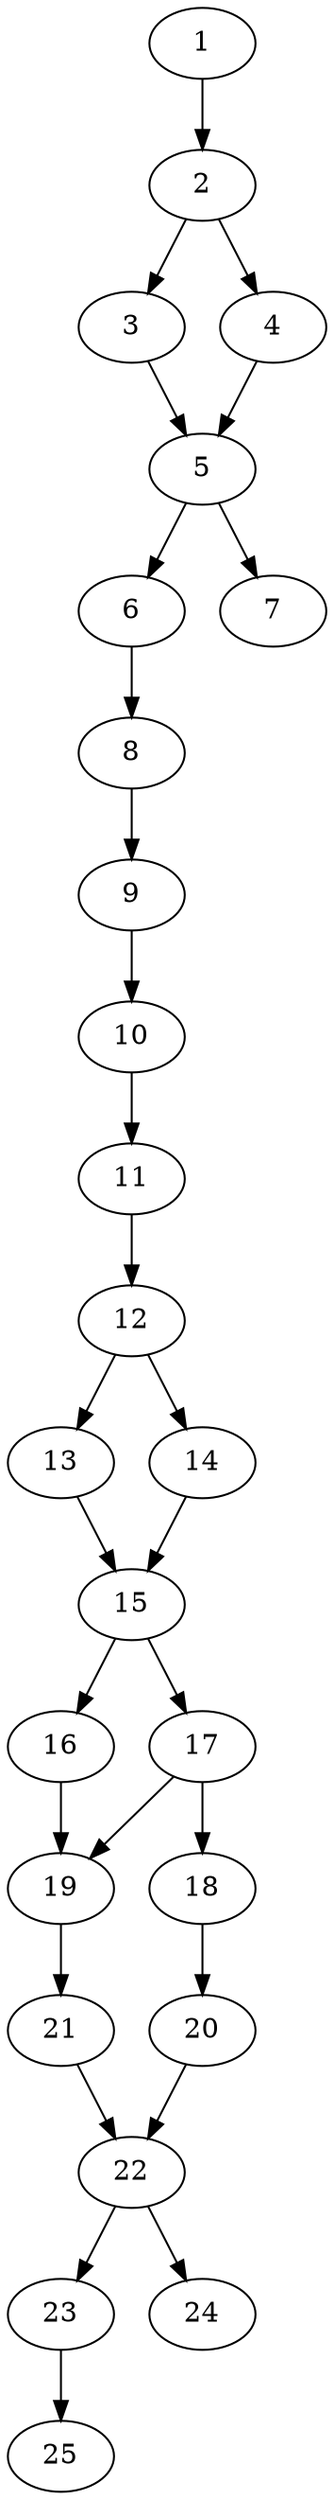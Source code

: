// DAG automatically generated by daggen at Thu Oct  3 14:00:40 2019
// ./daggen --dot -n 25 --ccr 0.4 --fat 0.3 --regular 0.9 --density 0.6 --mindata 5242880 --maxdata 52428800 
digraph G {
  1 [size="46888960", alpha="0.09", expect_size="18755584"] 
  1 -> 2 [size ="18755584"]
  2 [size="77969920", alpha="0.11", expect_size="31187968"] 
  2 -> 3 [size ="31187968"]
  2 -> 4 [size ="31187968"]
  3 [size="60170240", alpha="0.15", expect_size="24068096"] 
  3 -> 5 [size ="24068096"]
  4 [size="126842880", alpha="0.00", expect_size="50737152"] 
  4 -> 5 [size ="50737152"]
  5 [size="70115840", alpha="0.04", expect_size="28046336"] 
  5 -> 6 [size ="28046336"]
  5 -> 7 [size ="28046336"]
  6 [size="31288320", alpha="0.16", expect_size="12515328"] 
  6 -> 8 [size ="12515328"]
  7 [size="44288000", alpha="0.00", expect_size="17715200"] 
  8 [size="53811200", alpha="0.12", expect_size="21524480"] 
  8 -> 9 [size ="21524480"]
  9 [size="79342080", alpha="0.08", expect_size="31736832"] 
  9 -> 10 [size ="31736832"]
  10 [size="77176320", alpha="0.19", expect_size="30870528"] 
  10 -> 11 [size ="30870528"]
  11 [size="21544960", alpha="0.08", expect_size="8617984"] 
  11 -> 12 [size ="8617984"]
  12 [size="73295360", alpha="0.18", expect_size="29318144"] 
  12 -> 13 [size ="29318144"]
  12 -> 14 [size ="29318144"]
  13 [size="17553920", alpha="0.03", expect_size="7021568"] 
  13 -> 15 [size ="7021568"]
  14 [size="104714240", alpha="0.01", expect_size="41885696"] 
  14 -> 15 [size ="41885696"]
  15 [size="106792960", alpha="0.05", expect_size="42717184"] 
  15 -> 16 [size ="42717184"]
  15 -> 17 [size ="42717184"]
  16 [size="15244800", alpha="0.13", expect_size="6097920"] 
  16 -> 19 [size ="6097920"]
  17 [size="107276800", alpha="0.10", expect_size="42910720"] 
  17 -> 18 [size ="42910720"]
  17 -> 19 [size ="42910720"]
  18 [size="108203520", alpha="0.18", expect_size="43281408"] 
  18 -> 20 [size ="43281408"]
  19 [size="61754880", alpha="0.19", expect_size="24701952"] 
  19 -> 21 [size ="24701952"]
  20 [size="108823040", alpha="0.01", expect_size="43529216"] 
  20 -> 22 [size ="43529216"]
  21 [size="102215680", alpha="0.09", expect_size="40886272"] 
  21 -> 22 [size ="40886272"]
  22 [size="29585920", alpha="0.08", expect_size="11834368"] 
  22 -> 23 [size ="11834368"]
  22 -> 24 [size ="11834368"]
  23 [size="20142080", alpha="0.15", expect_size="8056832"] 
  23 -> 25 [size ="8056832"]
  24 [size="37678080", alpha="0.01", expect_size="15071232"] 
  25 [size="43758080", alpha="0.17", expect_size="17503232"] 
}
